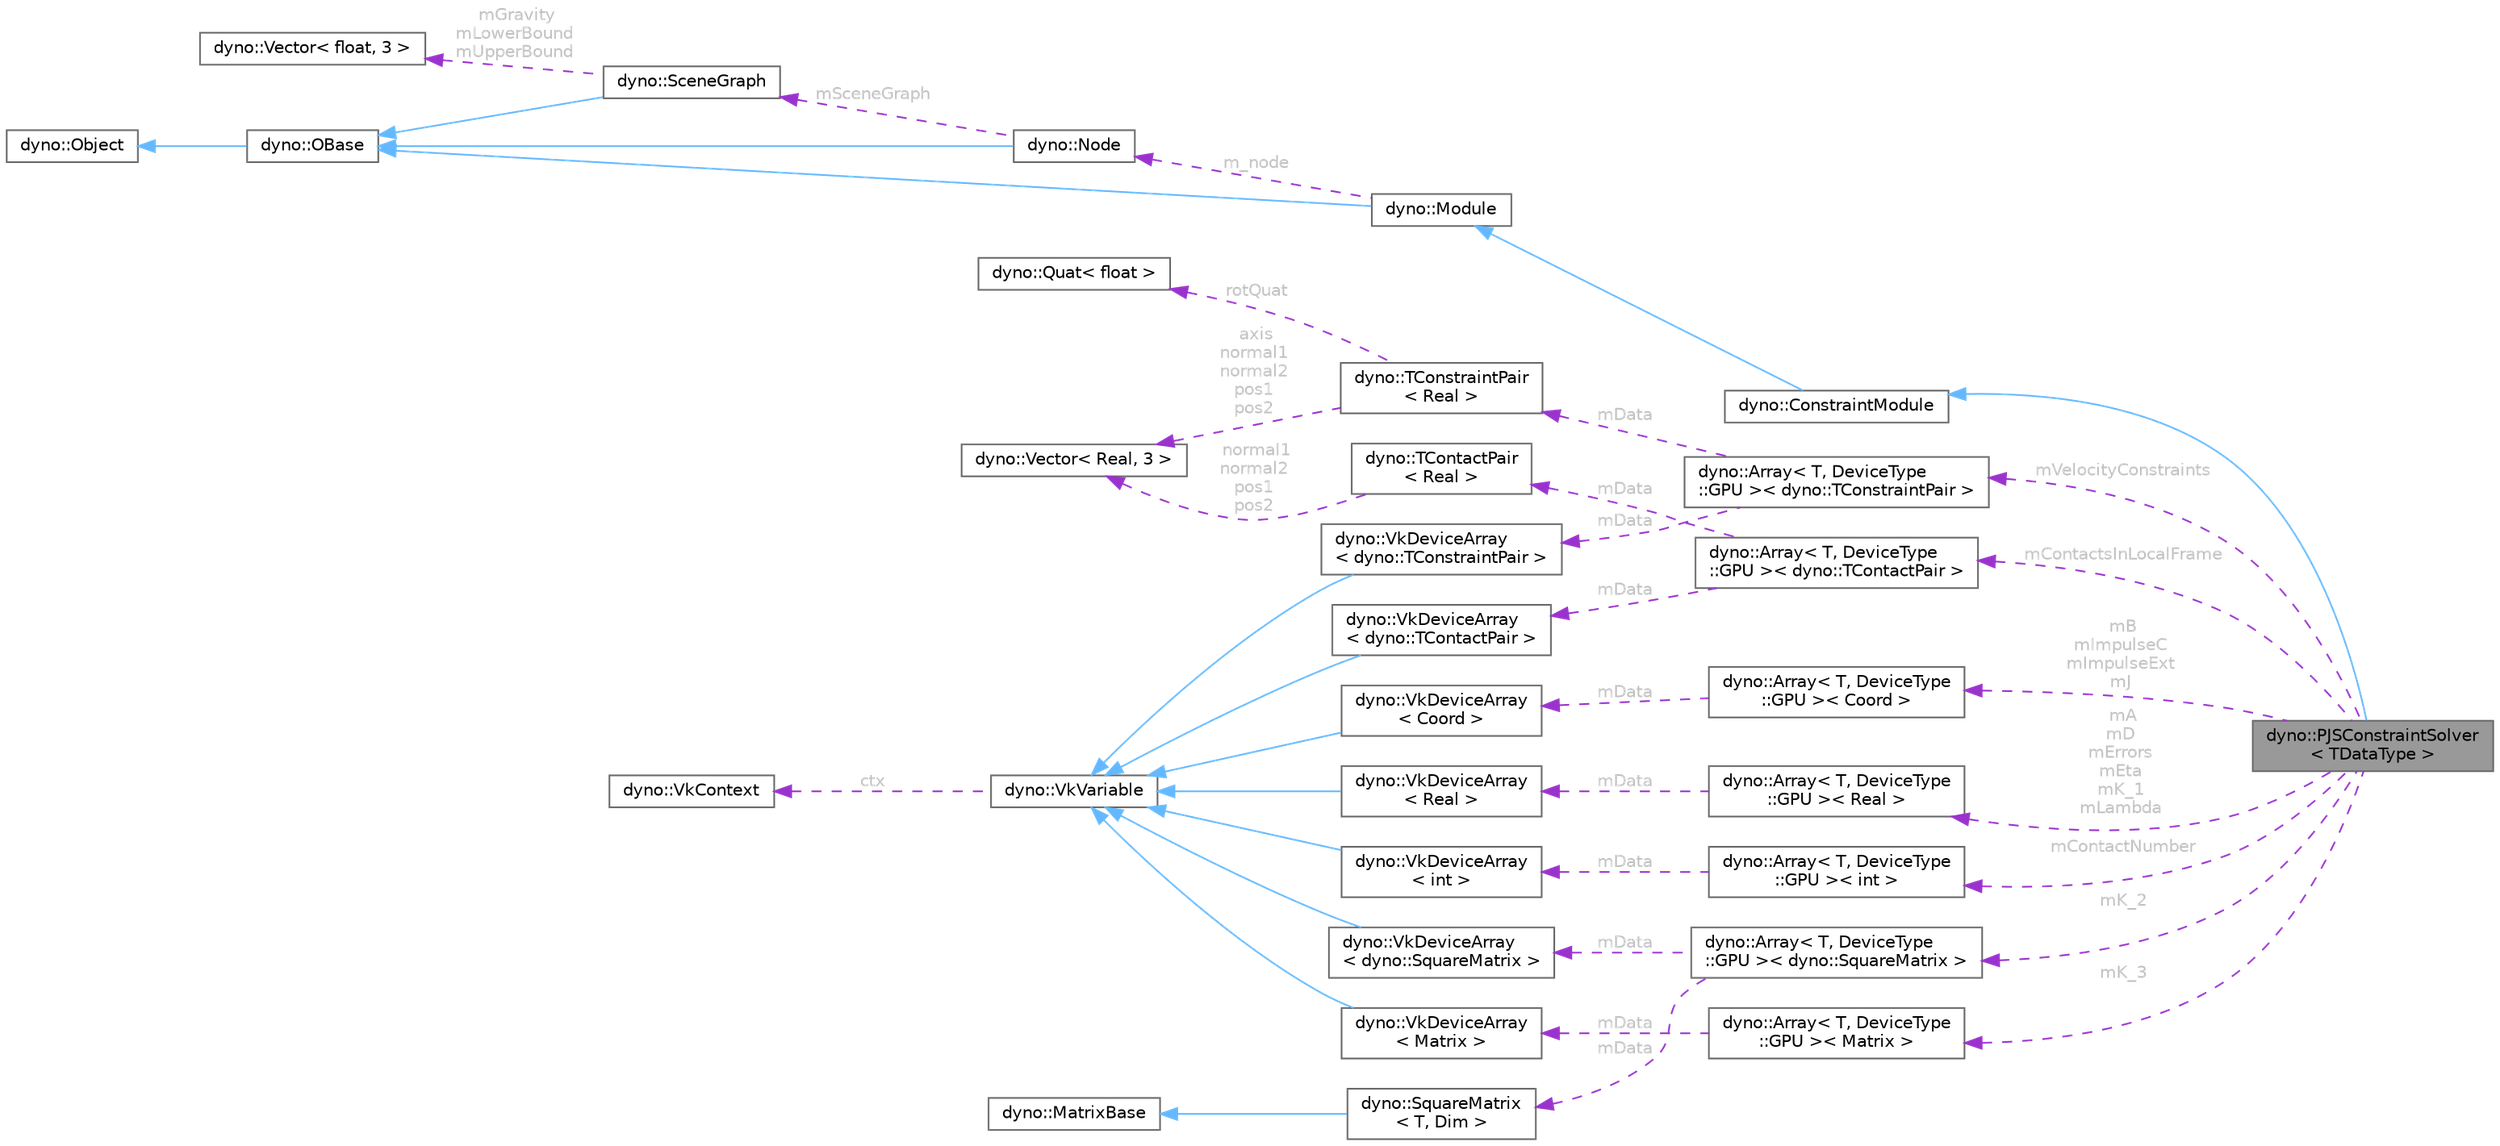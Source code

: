 digraph "dyno::PJSConstraintSolver&lt; TDataType &gt;"
{
 // LATEX_PDF_SIZE
  bgcolor="transparent";
  edge [fontname=Helvetica,fontsize=10,labelfontname=Helvetica,labelfontsize=10];
  node [fontname=Helvetica,fontsize=10,shape=box,height=0.2,width=0.4];
  rankdir="LR";
  Node1 [id="Node000001",label="dyno::PJSConstraintSolver\l\< TDataType \>",height=0.2,width=0.4,color="gray40", fillcolor="grey60", style="filled", fontcolor="black",tooltip=" "];
  Node2 -> Node1 [id="edge1_Node000001_Node000002",dir="back",color="steelblue1",style="solid",tooltip=" "];
  Node2 [id="Node000002",label="dyno::ConstraintModule",height=0.2,width=0.4,color="gray40", fillcolor="white", style="filled",URL="$classdyno_1_1_constraint_module.html",tooltip=" "];
  Node3 -> Node2 [id="edge2_Node000002_Node000003",dir="back",color="steelblue1",style="solid",tooltip=" "];
  Node3 [id="Node000003",label="dyno::Module",height=0.2,width=0.4,color="gray40", fillcolor="white", style="filled",URL="$classdyno_1_1_module.html",tooltip=" "];
  Node4 -> Node3 [id="edge3_Node000003_Node000004",dir="back",color="steelblue1",style="solid",tooltip=" "];
  Node4 [id="Node000004",label="dyno::OBase",height=0.2,width=0.4,color="gray40", fillcolor="white", style="filled",URL="$classdyno_1_1_o_base.html",tooltip=" "];
  Node5 -> Node4 [id="edge4_Node000004_Node000005",dir="back",color="steelblue1",style="solid",tooltip=" "];
  Node5 [id="Node000005",label="dyno::Object",height=0.2,width=0.4,color="gray40", fillcolor="white", style="filled",URL="$classdyno_1_1_object.html",tooltip=" "];
  Node6 -> Node3 [id="edge5_Node000003_Node000006",dir="back",color="darkorchid3",style="dashed",tooltip=" ",label=" m_node",fontcolor="grey" ];
  Node6 [id="Node000006",label="dyno::Node",height=0.2,width=0.4,color="gray40", fillcolor="white", style="filled",URL="$classdyno_1_1_node.html",tooltip=" "];
  Node4 -> Node6 [id="edge6_Node000006_Node000004",dir="back",color="steelblue1",style="solid",tooltip=" "];
  Node7 -> Node6 [id="edge7_Node000006_Node000007",dir="back",color="darkorchid3",style="dashed",tooltip=" ",label=" mSceneGraph",fontcolor="grey" ];
  Node7 [id="Node000007",label="dyno::SceneGraph",height=0.2,width=0.4,color="gray40", fillcolor="white", style="filled",URL="$classdyno_1_1_scene_graph.html",tooltip=" "];
  Node4 -> Node7 [id="edge8_Node000007_Node000004",dir="back",color="steelblue1",style="solid",tooltip=" "];
  Node8 -> Node7 [id="edge9_Node000007_Node000008",dir="back",color="darkorchid3",style="dashed",tooltip=" ",label=" mGravity\nmLowerBound\nmUpperBound",fontcolor="grey" ];
  Node8 [id="Node000008",label="dyno::Vector\< float, 3 \>",height=0.2,width=0.4,color="gray40", fillcolor="white", style="filled",URL="$classdyno_1_1_vector.html",tooltip=" "];
  Node9 -> Node1 [id="edge10_Node000001_Node000009",dir="back",color="darkorchid3",style="dashed",tooltip=" ",label=" mB\nmImpulseC\nmImpulseExt\nmJ",fontcolor="grey" ];
  Node9 [id="Node000009",label="dyno::Array\< T, DeviceType\l::GPU \>\< Coord \>",height=0.2,width=0.4,color="gray40", fillcolor="white", style="filled",URL="$classdyno_1_1_array_3_01_t_00_01_device_type_1_1_g_p_u_01_4.html",tooltip=" "];
  Node10 -> Node9 [id="edge11_Node000009_Node000010",dir="back",color="darkorchid3",style="dashed",tooltip=" ",label=" mData",fontcolor="grey" ];
  Node10 [id="Node000010",label="dyno::VkDeviceArray\l\< Coord \>",height=0.2,width=0.4,color="gray40", fillcolor="white", style="filled",URL="$classdyno_1_1_vk_device_array.html",tooltip=" "];
  Node11 -> Node10 [id="edge12_Node000010_Node000011",dir="back",color="steelblue1",style="solid",tooltip=" "];
  Node11 [id="Node000011",label="dyno::VkVariable",height=0.2,width=0.4,color="gray40", fillcolor="white", style="filled",URL="$classdyno_1_1_vk_variable.html",tooltip=" "];
  Node12 -> Node11 [id="edge13_Node000011_Node000012",dir="back",color="darkorchid3",style="dashed",tooltip=" ",label=" ctx",fontcolor="grey" ];
  Node12 [id="Node000012",label="dyno::VkContext",height=0.2,width=0.4,color="gray40", fillcolor="white", style="filled",URL="$classdyno_1_1_vk_context.html",tooltip=" "];
  Node13 -> Node1 [id="edge14_Node000001_Node000013",dir="back",color="darkorchid3",style="dashed",tooltip=" ",label=" mA\nmD\nmErrors\nmEta\nmK_1\nmLambda",fontcolor="grey" ];
  Node13 [id="Node000013",label="dyno::Array\< T, DeviceType\l::GPU \>\< Real \>",height=0.2,width=0.4,color="gray40", fillcolor="white", style="filled",URL="$classdyno_1_1_array_3_01_t_00_01_device_type_1_1_g_p_u_01_4.html",tooltip=" "];
  Node14 -> Node13 [id="edge15_Node000013_Node000014",dir="back",color="darkorchid3",style="dashed",tooltip=" ",label=" mData",fontcolor="grey" ];
  Node14 [id="Node000014",label="dyno::VkDeviceArray\l\< Real \>",height=0.2,width=0.4,color="gray40", fillcolor="white", style="filled",URL="$classdyno_1_1_vk_device_array.html",tooltip=" "];
  Node11 -> Node14 [id="edge16_Node000014_Node000011",dir="back",color="steelblue1",style="solid",tooltip=" "];
  Node15 -> Node1 [id="edge17_Node000001_Node000015",dir="back",color="darkorchid3",style="dashed",tooltip=" ",label=" mContactsInLocalFrame",fontcolor="grey" ];
  Node15 [id="Node000015",label="dyno::Array\< T, DeviceType\l::GPU \>\< dyno::TContactPair \>",height=0.2,width=0.4,color="gray40", fillcolor="white", style="filled",URL="$classdyno_1_1_array_3_01_t_00_01_device_type_1_1_g_p_u_01_4.html",tooltip=" "];
  Node16 -> Node15 [id="edge18_Node000015_Node000016",dir="back",color="darkorchid3",style="dashed",tooltip=" ",label=" mData",fontcolor="grey" ];
  Node16 [id="Node000016",label="dyno::TContactPair\l\< Real \>",height=0.2,width=0.4,color="gray40", fillcolor="white", style="filled",URL="$classdyno_1_1_t_contact_pair.html",tooltip=" "];
  Node17 -> Node16 [id="edge19_Node000016_Node000017",dir="back",color="darkorchid3",style="dashed",tooltip=" ",label=" normal1\nnormal2\npos1\npos2",fontcolor="grey" ];
  Node17 [id="Node000017",label="dyno::Vector\< Real, 3 \>",height=0.2,width=0.4,color="gray40", fillcolor="white", style="filled",URL="$classdyno_1_1_vector.html",tooltip=" "];
  Node18 -> Node15 [id="edge20_Node000015_Node000018",dir="back",color="darkorchid3",style="dashed",tooltip=" ",label=" mData",fontcolor="grey" ];
  Node18 [id="Node000018",label="dyno::VkDeviceArray\l\< dyno::TContactPair \>",height=0.2,width=0.4,color="gray40", fillcolor="white", style="filled",URL="$classdyno_1_1_vk_device_array.html",tooltip=" "];
  Node11 -> Node18 [id="edge21_Node000018_Node000011",dir="back",color="steelblue1",style="solid",tooltip=" "];
  Node19 -> Node1 [id="edge22_Node000001_Node000019",dir="back",color="darkorchid3",style="dashed",tooltip=" ",label=" mVelocityConstraints",fontcolor="grey" ];
  Node19 [id="Node000019",label="dyno::Array\< T, DeviceType\l::GPU \>\< dyno::TConstraintPair \>",height=0.2,width=0.4,color="gray40", fillcolor="white", style="filled",URL="$classdyno_1_1_array_3_01_t_00_01_device_type_1_1_g_p_u_01_4.html",tooltip=" "];
  Node20 -> Node19 [id="edge23_Node000019_Node000020",dir="back",color="darkorchid3",style="dashed",tooltip=" ",label=" mData",fontcolor="grey" ];
  Node20 [id="Node000020",label="dyno::TConstraintPair\l\< Real \>",height=0.2,width=0.4,color="gray40", fillcolor="white", style="filled",URL="$classdyno_1_1_t_constraint_pair.html",tooltip=" "];
  Node17 -> Node20 [id="edge24_Node000020_Node000017",dir="back",color="darkorchid3",style="dashed",tooltip=" ",label=" axis\nnormal1\nnormal2\npos1\npos2",fontcolor="grey" ];
  Node21 -> Node20 [id="edge25_Node000020_Node000021",dir="back",color="darkorchid3",style="dashed",tooltip=" ",label=" rotQuat",fontcolor="grey" ];
  Node21 [id="Node000021",label="dyno::Quat\< float \>",height=0.2,width=0.4,color="gray40", fillcolor="white", style="filled",URL="$classdyno_1_1_quat.html",tooltip=" "];
  Node22 -> Node19 [id="edge26_Node000019_Node000022",dir="back",color="darkorchid3",style="dashed",tooltip=" ",label=" mData",fontcolor="grey" ];
  Node22 [id="Node000022",label="dyno::VkDeviceArray\l\< dyno::TConstraintPair \>",height=0.2,width=0.4,color="gray40", fillcolor="white", style="filled",URL="$classdyno_1_1_vk_device_array.html",tooltip=" "];
  Node11 -> Node22 [id="edge27_Node000022_Node000011",dir="back",color="steelblue1",style="solid",tooltip=" "];
  Node23 -> Node1 [id="edge28_Node000001_Node000023",dir="back",color="darkorchid3",style="dashed",tooltip=" ",label=" mContactNumber",fontcolor="grey" ];
  Node23 [id="Node000023",label="dyno::Array\< T, DeviceType\l::GPU \>\< int \>",height=0.2,width=0.4,color="gray40", fillcolor="white", style="filled",URL="$classdyno_1_1_array_3_01_t_00_01_device_type_1_1_g_p_u_01_4.html",tooltip=" "];
  Node24 -> Node23 [id="edge29_Node000023_Node000024",dir="back",color="darkorchid3",style="dashed",tooltip=" ",label=" mData",fontcolor="grey" ];
  Node24 [id="Node000024",label="dyno::VkDeviceArray\l\< int \>",height=0.2,width=0.4,color="gray40", fillcolor="white", style="filled",URL="$classdyno_1_1_vk_device_array.html",tooltip=" "];
  Node11 -> Node24 [id="edge30_Node000024_Node000011",dir="back",color="steelblue1",style="solid",tooltip=" "];
  Node25 -> Node1 [id="edge31_Node000001_Node000025",dir="back",color="darkorchid3",style="dashed",tooltip=" ",label=" mK_2",fontcolor="grey" ];
  Node25 [id="Node000025",label="dyno::Array\< T, DeviceType\l::GPU \>\< dyno::SquareMatrix \>",height=0.2,width=0.4,color="gray40", fillcolor="white", style="filled",URL="$classdyno_1_1_array_3_01_t_00_01_device_type_1_1_g_p_u_01_4.html",tooltip=" "];
  Node26 -> Node25 [id="edge32_Node000025_Node000026",dir="back",color="darkorchid3",style="dashed",tooltip=" ",label=" mData",fontcolor="grey" ];
  Node26 [id="Node000026",label="dyno::SquareMatrix\l\< T, Dim \>",height=0.2,width=0.4,color="gray40", fillcolor="white", style="filled",URL="$classdyno_1_1_square_matrix.html",tooltip=" "];
  Node27 -> Node26 [id="edge33_Node000026_Node000027",dir="back",color="steelblue1",style="solid",tooltip=" "];
  Node27 [id="Node000027",label="dyno::MatrixBase",height=0.2,width=0.4,color="gray40", fillcolor="white", style="filled",URL="$classdyno_1_1_matrix_base.html",tooltip=" "];
  Node28 -> Node25 [id="edge34_Node000025_Node000028",dir="back",color="darkorchid3",style="dashed",tooltip=" ",label=" mData",fontcolor="grey" ];
  Node28 [id="Node000028",label="dyno::VkDeviceArray\l\< dyno::SquareMatrix \>",height=0.2,width=0.4,color="gray40", fillcolor="white", style="filled",URL="$classdyno_1_1_vk_device_array.html",tooltip=" "];
  Node11 -> Node28 [id="edge35_Node000028_Node000011",dir="back",color="steelblue1",style="solid",tooltip=" "];
  Node29 -> Node1 [id="edge36_Node000001_Node000029",dir="back",color="darkorchid3",style="dashed",tooltip=" ",label=" mK_3",fontcolor="grey" ];
  Node29 [id="Node000029",label="dyno::Array\< T, DeviceType\l::GPU \>\< Matrix \>",height=0.2,width=0.4,color="gray40", fillcolor="white", style="filled",URL="$classdyno_1_1_array_3_01_t_00_01_device_type_1_1_g_p_u_01_4.html",tooltip=" "];
  Node30 -> Node29 [id="edge37_Node000029_Node000030",dir="back",color="darkorchid3",style="dashed",tooltip=" ",label=" mData",fontcolor="grey" ];
  Node30 [id="Node000030",label="dyno::VkDeviceArray\l\< Matrix \>",height=0.2,width=0.4,color="gray40", fillcolor="white", style="filled",URL="$classdyno_1_1_vk_device_array.html",tooltip=" "];
  Node11 -> Node30 [id="edge38_Node000030_Node000011",dir="back",color="steelblue1",style="solid",tooltip=" "];
}
